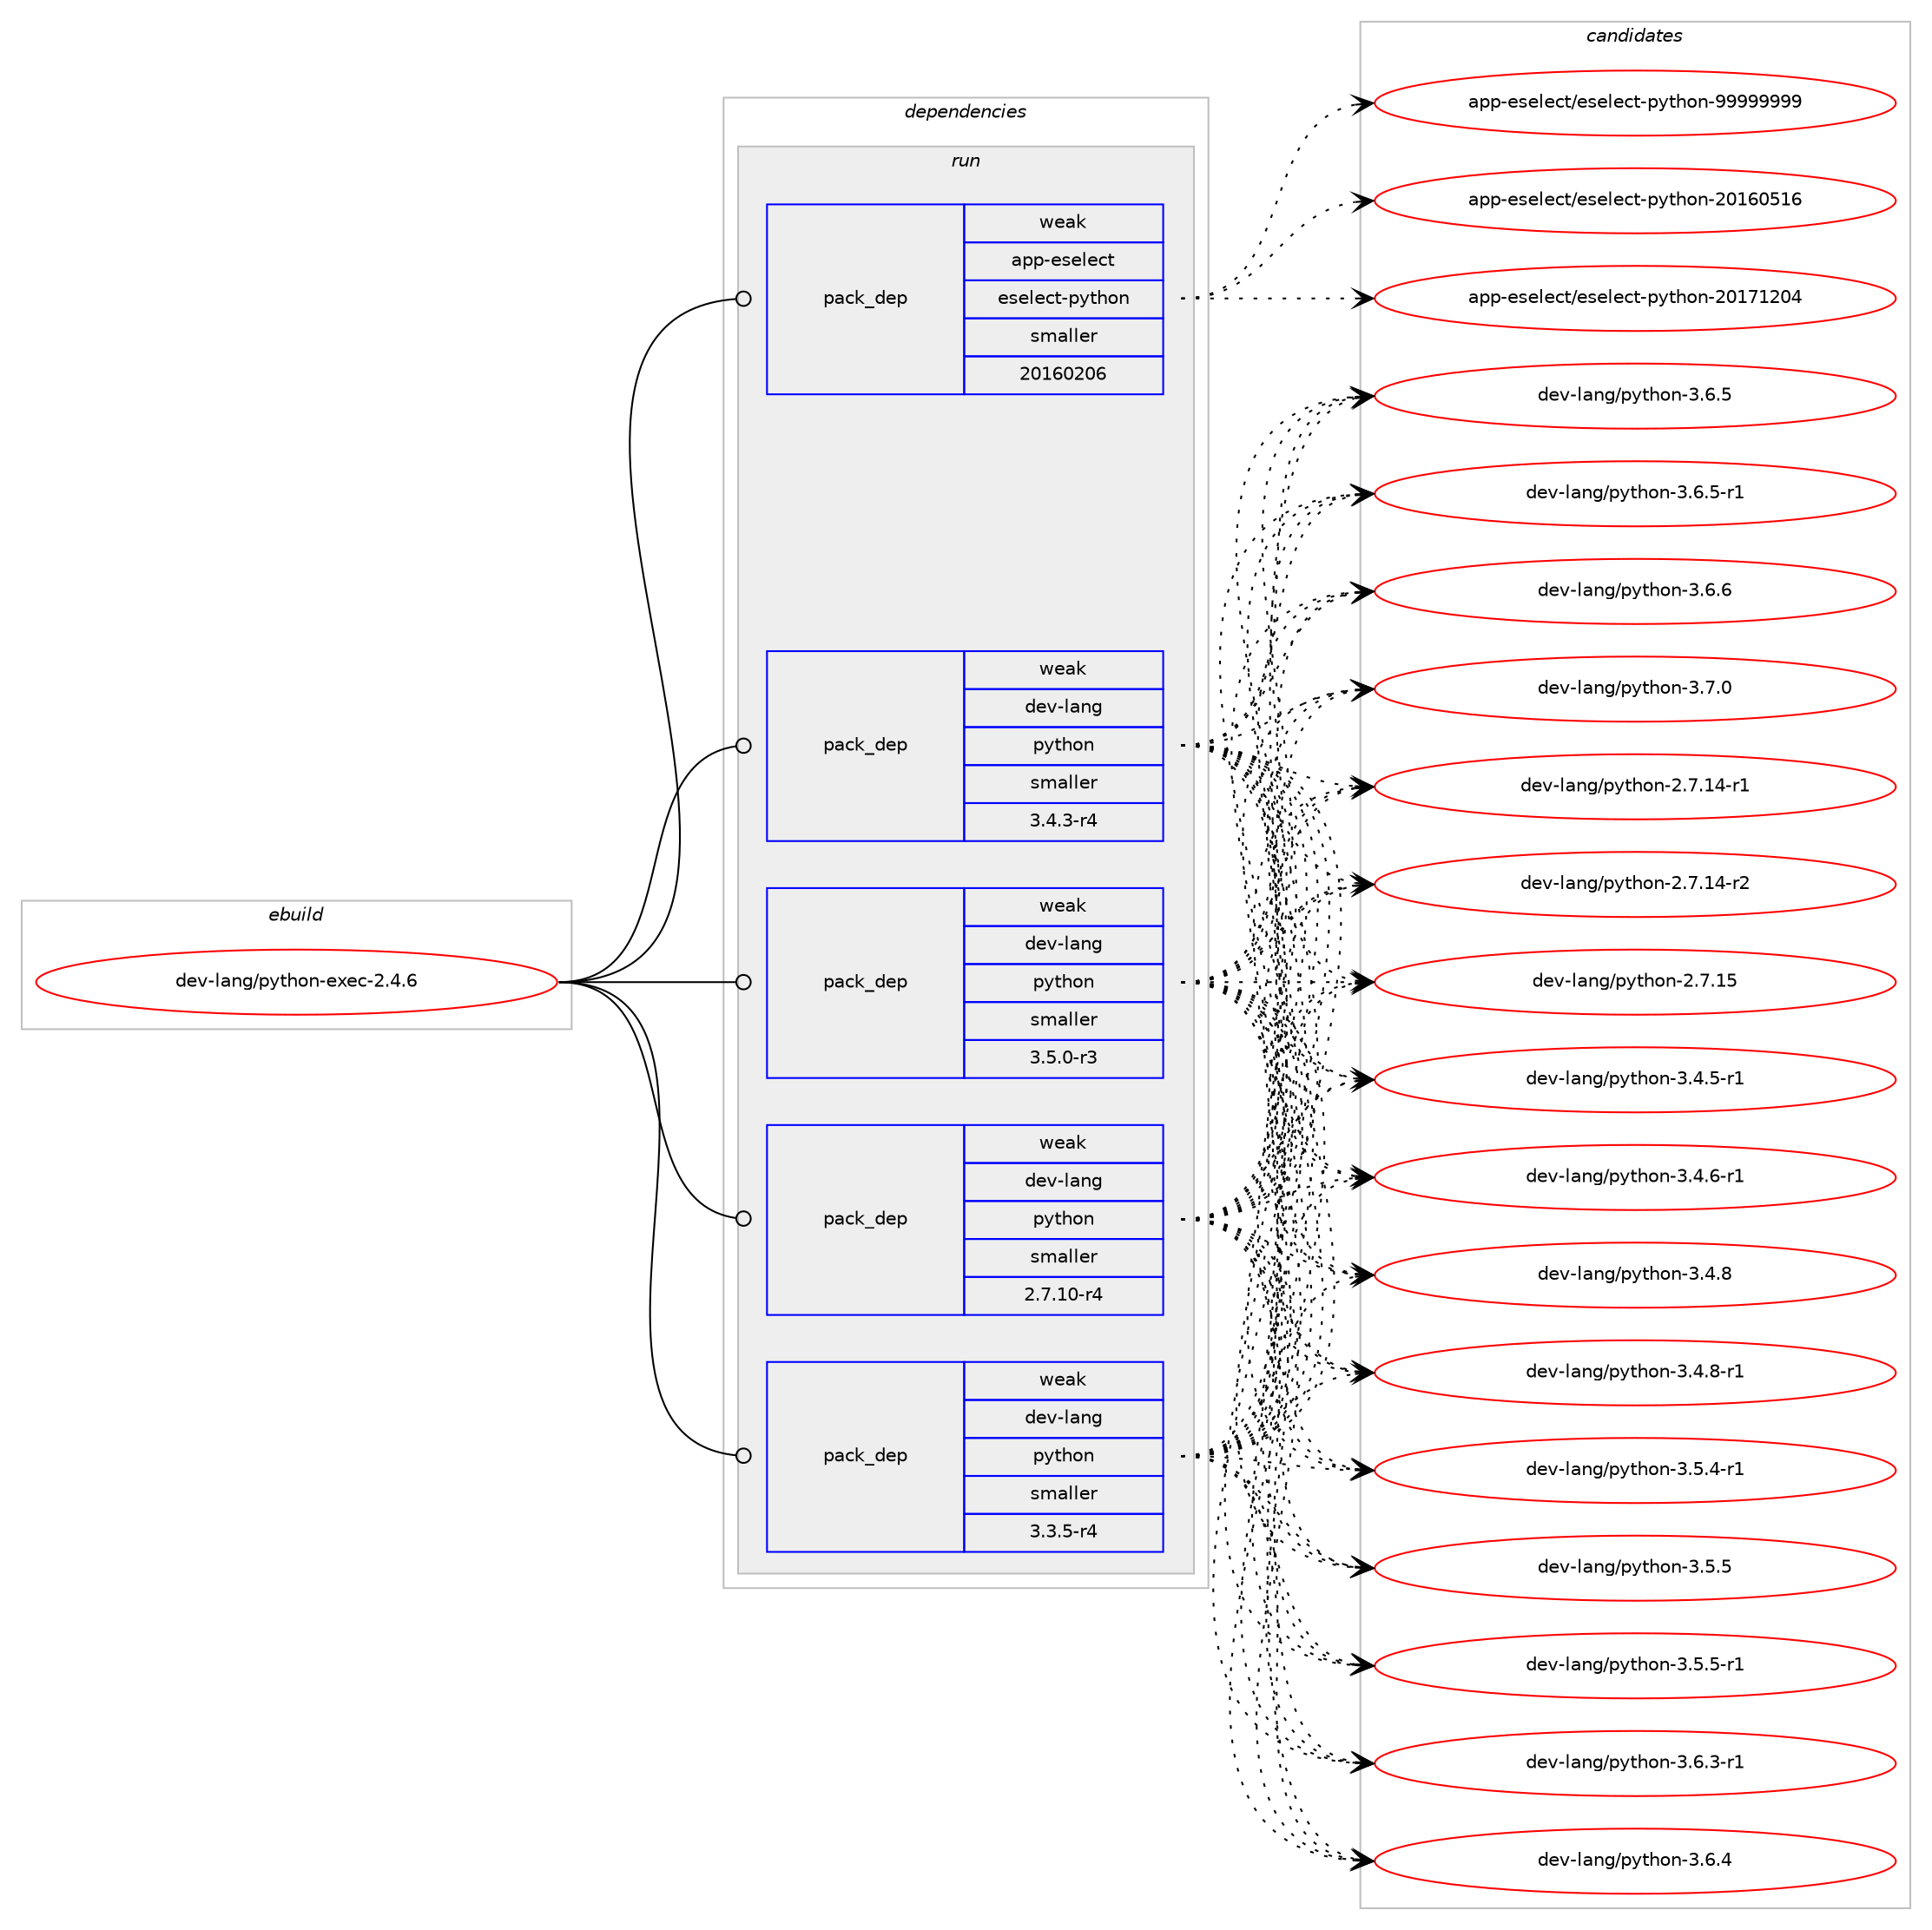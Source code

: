 digraph prolog {

# *************
# Graph options
# *************

newrank=true;
concentrate=true;
compound=true;
graph [rankdir=LR,fontname=Helvetica,fontsize=10,ranksep=1.5];#, ranksep=2.5, nodesep=0.2];
edge  [arrowhead=vee];
node  [fontname=Helvetica,fontsize=10];

# **********
# The ebuild
# **********

subgraph cluster_leftcol {
color=gray;
rank=same;
label=<<i>ebuild</i>>;
id [label="dev-lang/python-exec-2.4.6", color=red, width=4, href="../dev-lang/python-exec-2.4.6.svg"];
}

# ****************
# The dependencies
# ****************

subgraph cluster_midcol {
color=gray;
label=<<i>dependencies</i>>;
subgraph cluster_compile {
fillcolor="#eeeeee";
style=filled;
label=<<i>compile</i>>;
}
subgraph cluster_compileandrun {
fillcolor="#eeeeee";
style=filled;
label=<<i>compile and run</i>>;
}
subgraph cluster_run {
fillcolor="#eeeeee";
style=filled;
label=<<i>run</i>>;
subgraph pack293 {
dependency431 [label=<<TABLE BORDER="0" CELLBORDER="1" CELLSPACING="0" CELLPADDING="4" WIDTH="220"><TR><TD ROWSPAN="6" CELLPADDING="30">pack_dep</TD></TR><TR><TD WIDTH="110">weak</TD></TR><TR><TD>app-eselect</TD></TR><TR><TD>eselect-python</TD></TR><TR><TD>smaller</TD></TR><TR><TD>20160206</TD></TR></TABLE>>, shape=none, color=blue];
}
id:e -> dependency431:w [weight=20,style="solid",arrowhead="odot"];
subgraph pack294 {
dependency432 [label=<<TABLE BORDER="0" CELLBORDER="1" CELLSPACING="0" CELLPADDING="4" WIDTH="220"><TR><TD ROWSPAN="6" CELLPADDING="30">pack_dep</TD></TR><TR><TD WIDTH="110">weak</TD></TR><TR><TD>dev-lang</TD></TR><TR><TD>python</TD></TR><TR><TD>smaller</TD></TR><TR><TD>2.7.10-r4</TD></TR></TABLE>>, shape=none, color=blue];
}
id:e -> dependency432:w [weight=20,style="solid",arrowhead="odot"];
subgraph pack295 {
dependency433 [label=<<TABLE BORDER="0" CELLBORDER="1" CELLSPACING="0" CELLPADDING="4" WIDTH="220"><TR><TD ROWSPAN="6" CELLPADDING="30">pack_dep</TD></TR><TR><TD WIDTH="110">weak</TD></TR><TR><TD>dev-lang</TD></TR><TR><TD>python</TD></TR><TR><TD>smaller</TD></TR><TR><TD>3.3.5-r4</TD></TR></TABLE>>, shape=none, color=blue];
}
id:e -> dependency433:w [weight=20,style="solid",arrowhead="odot"];
subgraph pack296 {
dependency434 [label=<<TABLE BORDER="0" CELLBORDER="1" CELLSPACING="0" CELLPADDING="4" WIDTH="220"><TR><TD ROWSPAN="6" CELLPADDING="30">pack_dep</TD></TR><TR><TD WIDTH="110">weak</TD></TR><TR><TD>dev-lang</TD></TR><TR><TD>python</TD></TR><TR><TD>smaller</TD></TR><TR><TD>3.4.3-r4</TD></TR></TABLE>>, shape=none, color=blue];
}
id:e -> dependency434:w [weight=20,style="solid",arrowhead="odot"];
subgraph pack297 {
dependency435 [label=<<TABLE BORDER="0" CELLBORDER="1" CELLSPACING="0" CELLPADDING="4" WIDTH="220"><TR><TD ROWSPAN="6" CELLPADDING="30">pack_dep</TD></TR><TR><TD WIDTH="110">weak</TD></TR><TR><TD>dev-lang</TD></TR><TR><TD>python</TD></TR><TR><TD>smaller</TD></TR><TR><TD>3.5.0-r3</TD></TR></TABLE>>, shape=none, color=blue];
}
id:e -> dependency435:w [weight=20,style="solid",arrowhead="odot"];
}
}

# **************
# The candidates
# **************

subgraph cluster_choices {
rank=same;
color=gray;
label=<<i>candidates</i>>;

subgraph choice293 {
color=black;
nodesep=1;
choice971121124510111510110810199116471011151011081019911645112121116104111110455048495448534954 [label="app-eselect/eselect-python-20160516", color=red, width=4,href="../app-eselect/eselect-python-20160516.svg"];
choice971121124510111510110810199116471011151011081019911645112121116104111110455048495549504852 [label="app-eselect/eselect-python-20171204", color=red, width=4,href="../app-eselect/eselect-python-20171204.svg"];
choice971121124510111510110810199116471011151011081019911645112121116104111110455757575757575757 [label="app-eselect/eselect-python-99999999", color=red, width=4,href="../app-eselect/eselect-python-99999999.svg"];
dependency431:e -> choice971121124510111510110810199116471011151011081019911645112121116104111110455048495448534954:w [style=dotted,weight="100"];
dependency431:e -> choice971121124510111510110810199116471011151011081019911645112121116104111110455048495549504852:w [style=dotted,weight="100"];
dependency431:e -> choice971121124510111510110810199116471011151011081019911645112121116104111110455757575757575757:w [style=dotted,weight="100"];
}
subgraph choice294 {
color=black;
nodesep=1;
choice100101118451089711010347112121116104111110455046554649524511449 [label="dev-lang/python-2.7.14-r1", color=red, width=4,href="../dev-lang/python-2.7.14-r1.svg"];
choice100101118451089711010347112121116104111110455046554649524511450 [label="dev-lang/python-2.7.14-r2", color=red, width=4,href="../dev-lang/python-2.7.14-r2.svg"];
choice10010111845108971101034711212111610411111045504655464953 [label="dev-lang/python-2.7.15", color=red, width=4,href="../dev-lang/python-2.7.15.svg"];
choice1001011184510897110103471121211161041111104551465246534511449 [label="dev-lang/python-3.4.5-r1", color=red, width=4,href="../dev-lang/python-3.4.5-r1.svg"];
choice1001011184510897110103471121211161041111104551465246544511449 [label="dev-lang/python-3.4.6-r1", color=red, width=4,href="../dev-lang/python-3.4.6-r1.svg"];
choice100101118451089711010347112121116104111110455146524656 [label="dev-lang/python-3.4.8", color=red, width=4,href="../dev-lang/python-3.4.8.svg"];
choice1001011184510897110103471121211161041111104551465246564511449 [label="dev-lang/python-3.4.8-r1", color=red, width=4,href="../dev-lang/python-3.4.8-r1.svg"];
choice1001011184510897110103471121211161041111104551465346524511449 [label="dev-lang/python-3.5.4-r1", color=red, width=4,href="../dev-lang/python-3.5.4-r1.svg"];
choice100101118451089711010347112121116104111110455146534653 [label="dev-lang/python-3.5.5", color=red, width=4,href="../dev-lang/python-3.5.5.svg"];
choice1001011184510897110103471121211161041111104551465346534511449 [label="dev-lang/python-3.5.5-r1", color=red, width=4,href="../dev-lang/python-3.5.5-r1.svg"];
choice1001011184510897110103471121211161041111104551465446514511449 [label="dev-lang/python-3.6.3-r1", color=red, width=4,href="../dev-lang/python-3.6.3-r1.svg"];
choice100101118451089711010347112121116104111110455146544652 [label="dev-lang/python-3.6.4", color=red, width=4,href="../dev-lang/python-3.6.4.svg"];
choice100101118451089711010347112121116104111110455146544653 [label="dev-lang/python-3.6.5", color=red, width=4,href="../dev-lang/python-3.6.5.svg"];
choice1001011184510897110103471121211161041111104551465446534511449 [label="dev-lang/python-3.6.5-r1", color=red, width=4,href="../dev-lang/python-3.6.5-r1.svg"];
choice100101118451089711010347112121116104111110455146544654 [label="dev-lang/python-3.6.6", color=red, width=4,href="../dev-lang/python-3.6.6.svg"];
choice100101118451089711010347112121116104111110455146554648 [label="dev-lang/python-3.7.0", color=red, width=4,href="../dev-lang/python-3.7.0.svg"];
dependency432:e -> choice100101118451089711010347112121116104111110455046554649524511449:w [style=dotted,weight="100"];
dependency432:e -> choice100101118451089711010347112121116104111110455046554649524511450:w [style=dotted,weight="100"];
dependency432:e -> choice10010111845108971101034711212111610411111045504655464953:w [style=dotted,weight="100"];
dependency432:e -> choice1001011184510897110103471121211161041111104551465246534511449:w [style=dotted,weight="100"];
dependency432:e -> choice1001011184510897110103471121211161041111104551465246544511449:w [style=dotted,weight="100"];
dependency432:e -> choice100101118451089711010347112121116104111110455146524656:w [style=dotted,weight="100"];
dependency432:e -> choice1001011184510897110103471121211161041111104551465246564511449:w [style=dotted,weight="100"];
dependency432:e -> choice1001011184510897110103471121211161041111104551465346524511449:w [style=dotted,weight="100"];
dependency432:e -> choice100101118451089711010347112121116104111110455146534653:w [style=dotted,weight="100"];
dependency432:e -> choice1001011184510897110103471121211161041111104551465346534511449:w [style=dotted,weight="100"];
dependency432:e -> choice1001011184510897110103471121211161041111104551465446514511449:w [style=dotted,weight="100"];
dependency432:e -> choice100101118451089711010347112121116104111110455146544652:w [style=dotted,weight="100"];
dependency432:e -> choice100101118451089711010347112121116104111110455146544653:w [style=dotted,weight="100"];
dependency432:e -> choice1001011184510897110103471121211161041111104551465446534511449:w [style=dotted,weight="100"];
dependency432:e -> choice100101118451089711010347112121116104111110455146544654:w [style=dotted,weight="100"];
dependency432:e -> choice100101118451089711010347112121116104111110455146554648:w [style=dotted,weight="100"];
}
subgraph choice295 {
color=black;
nodesep=1;
choice100101118451089711010347112121116104111110455046554649524511449 [label="dev-lang/python-2.7.14-r1", color=red, width=4,href="../dev-lang/python-2.7.14-r1.svg"];
choice100101118451089711010347112121116104111110455046554649524511450 [label="dev-lang/python-2.7.14-r2", color=red, width=4,href="../dev-lang/python-2.7.14-r2.svg"];
choice10010111845108971101034711212111610411111045504655464953 [label="dev-lang/python-2.7.15", color=red, width=4,href="../dev-lang/python-2.7.15.svg"];
choice1001011184510897110103471121211161041111104551465246534511449 [label="dev-lang/python-3.4.5-r1", color=red, width=4,href="../dev-lang/python-3.4.5-r1.svg"];
choice1001011184510897110103471121211161041111104551465246544511449 [label="dev-lang/python-3.4.6-r1", color=red, width=4,href="../dev-lang/python-3.4.6-r1.svg"];
choice100101118451089711010347112121116104111110455146524656 [label="dev-lang/python-3.4.8", color=red, width=4,href="../dev-lang/python-3.4.8.svg"];
choice1001011184510897110103471121211161041111104551465246564511449 [label="dev-lang/python-3.4.8-r1", color=red, width=4,href="../dev-lang/python-3.4.8-r1.svg"];
choice1001011184510897110103471121211161041111104551465346524511449 [label="dev-lang/python-3.5.4-r1", color=red, width=4,href="../dev-lang/python-3.5.4-r1.svg"];
choice100101118451089711010347112121116104111110455146534653 [label="dev-lang/python-3.5.5", color=red, width=4,href="../dev-lang/python-3.5.5.svg"];
choice1001011184510897110103471121211161041111104551465346534511449 [label="dev-lang/python-3.5.5-r1", color=red, width=4,href="../dev-lang/python-3.5.5-r1.svg"];
choice1001011184510897110103471121211161041111104551465446514511449 [label="dev-lang/python-3.6.3-r1", color=red, width=4,href="../dev-lang/python-3.6.3-r1.svg"];
choice100101118451089711010347112121116104111110455146544652 [label="dev-lang/python-3.6.4", color=red, width=4,href="../dev-lang/python-3.6.4.svg"];
choice100101118451089711010347112121116104111110455146544653 [label="dev-lang/python-3.6.5", color=red, width=4,href="../dev-lang/python-3.6.5.svg"];
choice1001011184510897110103471121211161041111104551465446534511449 [label="dev-lang/python-3.6.5-r1", color=red, width=4,href="../dev-lang/python-3.6.5-r1.svg"];
choice100101118451089711010347112121116104111110455146544654 [label="dev-lang/python-3.6.6", color=red, width=4,href="../dev-lang/python-3.6.6.svg"];
choice100101118451089711010347112121116104111110455146554648 [label="dev-lang/python-3.7.0", color=red, width=4,href="../dev-lang/python-3.7.0.svg"];
dependency433:e -> choice100101118451089711010347112121116104111110455046554649524511449:w [style=dotted,weight="100"];
dependency433:e -> choice100101118451089711010347112121116104111110455046554649524511450:w [style=dotted,weight="100"];
dependency433:e -> choice10010111845108971101034711212111610411111045504655464953:w [style=dotted,weight="100"];
dependency433:e -> choice1001011184510897110103471121211161041111104551465246534511449:w [style=dotted,weight="100"];
dependency433:e -> choice1001011184510897110103471121211161041111104551465246544511449:w [style=dotted,weight="100"];
dependency433:e -> choice100101118451089711010347112121116104111110455146524656:w [style=dotted,weight="100"];
dependency433:e -> choice1001011184510897110103471121211161041111104551465246564511449:w [style=dotted,weight="100"];
dependency433:e -> choice1001011184510897110103471121211161041111104551465346524511449:w [style=dotted,weight="100"];
dependency433:e -> choice100101118451089711010347112121116104111110455146534653:w [style=dotted,weight="100"];
dependency433:e -> choice1001011184510897110103471121211161041111104551465346534511449:w [style=dotted,weight="100"];
dependency433:e -> choice1001011184510897110103471121211161041111104551465446514511449:w [style=dotted,weight="100"];
dependency433:e -> choice100101118451089711010347112121116104111110455146544652:w [style=dotted,weight="100"];
dependency433:e -> choice100101118451089711010347112121116104111110455146544653:w [style=dotted,weight="100"];
dependency433:e -> choice1001011184510897110103471121211161041111104551465446534511449:w [style=dotted,weight="100"];
dependency433:e -> choice100101118451089711010347112121116104111110455146544654:w [style=dotted,weight="100"];
dependency433:e -> choice100101118451089711010347112121116104111110455146554648:w [style=dotted,weight="100"];
}
subgraph choice296 {
color=black;
nodesep=1;
choice100101118451089711010347112121116104111110455046554649524511449 [label="dev-lang/python-2.7.14-r1", color=red, width=4,href="../dev-lang/python-2.7.14-r1.svg"];
choice100101118451089711010347112121116104111110455046554649524511450 [label="dev-lang/python-2.7.14-r2", color=red, width=4,href="../dev-lang/python-2.7.14-r2.svg"];
choice10010111845108971101034711212111610411111045504655464953 [label="dev-lang/python-2.7.15", color=red, width=4,href="../dev-lang/python-2.7.15.svg"];
choice1001011184510897110103471121211161041111104551465246534511449 [label="dev-lang/python-3.4.5-r1", color=red, width=4,href="../dev-lang/python-3.4.5-r1.svg"];
choice1001011184510897110103471121211161041111104551465246544511449 [label="dev-lang/python-3.4.6-r1", color=red, width=4,href="../dev-lang/python-3.4.6-r1.svg"];
choice100101118451089711010347112121116104111110455146524656 [label="dev-lang/python-3.4.8", color=red, width=4,href="../dev-lang/python-3.4.8.svg"];
choice1001011184510897110103471121211161041111104551465246564511449 [label="dev-lang/python-3.4.8-r1", color=red, width=4,href="../dev-lang/python-3.4.8-r1.svg"];
choice1001011184510897110103471121211161041111104551465346524511449 [label="dev-lang/python-3.5.4-r1", color=red, width=4,href="../dev-lang/python-3.5.4-r1.svg"];
choice100101118451089711010347112121116104111110455146534653 [label="dev-lang/python-3.5.5", color=red, width=4,href="../dev-lang/python-3.5.5.svg"];
choice1001011184510897110103471121211161041111104551465346534511449 [label="dev-lang/python-3.5.5-r1", color=red, width=4,href="../dev-lang/python-3.5.5-r1.svg"];
choice1001011184510897110103471121211161041111104551465446514511449 [label="dev-lang/python-3.6.3-r1", color=red, width=4,href="../dev-lang/python-3.6.3-r1.svg"];
choice100101118451089711010347112121116104111110455146544652 [label="dev-lang/python-3.6.4", color=red, width=4,href="../dev-lang/python-3.6.4.svg"];
choice100101118451089711010347112121116104111110455146544653 [label="dev-lang/python-3.6.5", color=red, width=4,href="../dev-lang/python-3.6.5.svg"];
choice1001011184510897110103471121211161041111104551465446534511449 [label="dev-lang/python-3.6.5-r1", color=red, width=4,href="../dev-lang/python-3.6.5-r1.svg"];
choice100101118451089711010347112121116104111110455146544654 [label="dev-lang/python-3.6.6", color=red, width=4,href="../dev-lang/python-3.6.6.svg"];
choice100101118451089711010347112121116104111110455146554648 [label="dev-lang/python-3.7.0", color=red, width=4,href="../dev-lang/python-3.7.0.svg"];
dependency434:e -> choice100101118451089711010347112121116104111110455046554649524511449:w [style=dotted,weight="100"];
dependency434:e -> choice100101118451089711010347112121116104111110455046554649524511450:w [style=dotted,weight="100"];
dependency434:e -> choice10010111845108971101034711212111610411111045504655464953:w [style=dotted,weight="100"];
dependency434:e -> choice1001011184510897110103471121211161041111104551465246534511449:w [style=dotted,weight="100"];
dependency434:e -> choice1001011184510897110103471121211161041111104551465246544511449:w [style=dotted,weight="100"];
dependency434:e -> choice100101118451089711010347112121116104111110455146524656:w [style=dotted,weight="100"];
dependency434:e -> choice1001011184510897110103471121211161041111104551465246564511449:w [style=dotted,weight="100"];
dependency434:e -> choice1001011184510897110103471121211161041111104551465346524511449:w [style=dotted,weight="100"];
dependency434:e -> choice100101118451089711010347112121116104111110455146534653:w [style=dotted,weight="100"];
dependency434:e -> choice1001011184510897110103471121211161041111104551465346534511449:w [style=dotted,weight="100"];
dependency434:e -> choice1001011184510897110103471121211161041111104551465446514511449:w [style=dotted,weight="100"];
dependency434:e -> choice100101118451089711010347112121116104111110455146544652:w [style=dotted,weight="100"];
dependency434:e -> choice100101118451089711010347112121116104111110455146544653:w [style=dotted,weight="100"];
dependency434:e -> choice1001011184510897110103471121211161041111104551465446534511449:w [style=dotted,weight="100"];
dependency434:e -> choice100101118451089711010347112121116104111110455146544654:w [style=dotted,weight="100"];
dependency434:e -> choice100101118451089711010347112121116104111110455146554648:w [style=dotted,weight="100"];
}
subgraph choice297 {
color=black;
nodesep=1;
choice100101118451089711010347112121116104111110455046554649524511449 [label="dev-lang/python-2.7.14-r1", color=red, width=4,href="../dev-lang/python-2.7.14-r1.svg"];
choice100101118451089711010347112121116104111110455046554649524511450 [label="dev-lang/python-2.7.14-r2", color=red, width=4,href="../dev-lang/python-2.7.14-r2.svg"];
choice10010111845108971101034711212111610411111045504655464953 [label="dev-lang/python-2.7.15", color=red, width=4,href="../dev-lang/python-2.7.15.svg"];
choice1001011184510897110103471121211161041111104551465246534511449 [label="dev-lang/python-3.4.5-r1", color=red, width=4,href="../dev-lang/python-3.4.5-r1.svg"];
choice1001011184510897110103471121211161041111104551465246544511449 [label="dev-lang/python-3.4.6-r1", color=red, width=4,href="../dev-lang/python-3.4.6-r1.svg"];
choice100101118451089711010347112121116104111110455146524656 [label="dev-lang/python-3.4.8", color=red, width=4,href="../dev-lang/python-3.4.8.svg"];
choice1001011184510897110103471121211161041111104551465246564511449 [label="dev-lang/python-3.4.8-r1", color=red, width=4,href="../dev-lang/python-3.4.8-r1.svg"];
choice1001011184510897110103471121211161041111104551465346524511449 [label="dev-lang/python-3.5.4-r1", color=red, width=4,href="../dev-lang/python-3.5.4-r1.svg"];
choice100101118451089711010347112121116104111110455146534653 [label="dev-lang/python-3.5.5", color=red, width=4,href="../dev-lang/python-3.5.5.svg"];
choice1001011184510897110103471121211161041111104551465346534511449 [label="dev-lang/python-3.5.5-r1", color=red, width=4,href="../dev-lang/python-3.5.5-r1.svg"];
choice1001011184510897110103471121211161041111104551465446514511449 [label="dev-lang/python-3.6.3-r1", color=red, width=4,href="../dev-lang/python-3.6.3-r1.svg"];
choice100101118451089711010347112121116104111110455146544652 [label="dev-lang/python-3.6.4", color=red, width=4,href="../dev-lang/python-3.6.4.svg"];
choice100101118451089711010347112121116104111110455146544653 [label="dev-lang/python-3.6.5", color=red, width=4,href="../dev-lang/python-3.6.5.svg"];
choice1001011184510897110103471121211161041111104551465446534511449 [label="dev-lang/python-3.6.5-r1", color=red, width=4,href="../dev-lang/python-3.6.5-r1.svg"];
choice100101118451089711010347112121116104111110455146544654 [label="dev-lang/python-3.6.6", color=red, width=4,href="../dev-lang/python-3.6.6.svg"];
choice100101118451089711010347112121116104111110455146554648 [label="dev-lang/python-3.7.0", color=red, width=4,href="../dev-lang/python-3.7.0.svg"];
dependency435:e -> choice100101118451089711010347112121116104111110455046554649524511449:w [style=dotted,weight="100"];
dependency435:e -> choice100101118451089711010347112121116104111110455046554649524511450:w [style=dotted,weight="100"];
dependency435:e -> choice10010111845108971101034711212111610411111045504655464953:w [style=dotted,weight="100"];
dependency435:e -> choice1001011184510897110103471121211161041111104551465246534511449:w [style=dotted,weight="100"];
dependency435:e -> choice1001011184510897110103471121211161041111104551465246544511449:w [style=dotted,weight="100"];
dependency435:e -> choice100101118451089711010347112121116104111110455146524656:w [style=dotted,weight="100"];
dependency435:e -> choice1001011184510897110103471121211161041111104551465246564511449:w [style=dotted,weight="100"];
dependency435:e -> choice1001011184510897110103471121211161041111104551465346524511449:w [style=dotted,weight="100"];
dependency435:e -> choice100101118451089711010347112121116104111110455146534653:w [style=dotted,weight="100"];
dependency435:e -> choice1001011184510897110103471121211161041111104551465346534511449:w [style=dotted,weight="100"];
dependency435:e -> choice1001011184510897110103471121211161041111104551465446514511449:w [style=dotted,weight="100"];
dependency435:e -> choice100101118451089711010347112121116104111110455146544652:w [style=dotted,weight="100"];
dependency435:e -> choice100101118451089711010347112121116104111110455146544653:w [style=dotted,weight="100"];
dependency435:e -> choice1001011184510897110103471121211161041111104551465446534511449:w [style=dotted,weight="100"];
dependency435:e -> choice100101118451089711010347112121116104111110455146544654:w [style=dotted,weight="100"];
dependency435:e -> choice100101118451089711010347112121116104111110455146554648:w [style=dotted,weight="100"];
}
}

}
